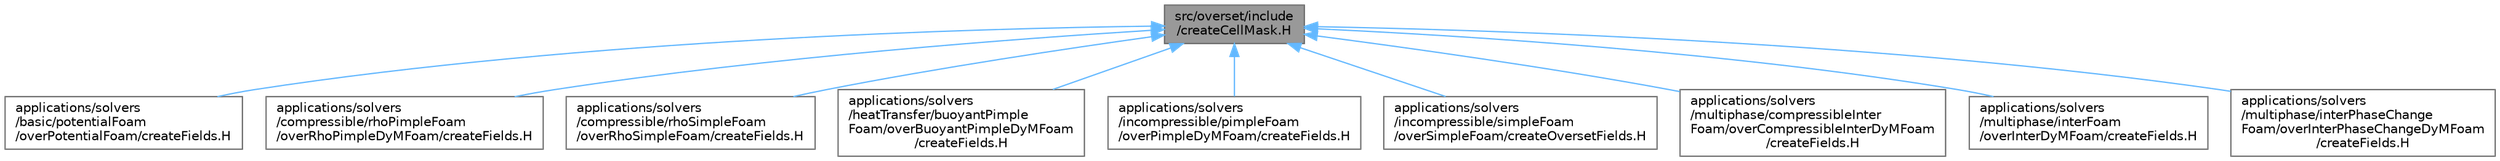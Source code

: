 digraph "src/overset/include/createCellMask.H"
{
 // LATEX_PDF_SIZE
  bgcolor="transparent";
  edge [fontname=Helvetica,fontsize=10,labelfontname=Helvetica,labelfontsize=10];
  node [fontname=Helvetica,fontsize=10,shape=box,height=0.2,width=0.4];
  Node1 [id="Node000001",label="src/overset/include\l/createCellMask.H",height=0.2,width=0.4,color="gray40", fillcolor="grey60", style="filled", fontcolor="black",tooltip="Creates mask for blocked out cells."];
  Node1 -> Node2 [id="edge1_Node000001_Node000002",dir="back",color="steelblue1",style="solid",tooltip=" "];
  Node2 [id="Node000002",label="applications/solvers\l/basic/potentialFoam\l/overPotentialFoam/createFields.H",height=0.2,width=0.4,color="grey40", fillcolor="white", style="filled",URL="$solvers_2basic_2potentialFoam_2overPotentialFoam_2createFields_8H.html",tooltip=" "];
  Node1 -> Node3 [id="edge2_Node000001_Node000003",dir="back",color="steelblue1",style="solid",tooltip=" "];
  Node3 [id="Node000003",label="applications/solvers\l/compressible/rhoPimpleFoam\l/overRhoPimpleDyMFoam/createFields.H",height=0.2,width=0.4,color="grey40", fillcolor="white", style="filled",URL="$solvers_2compressible_2rhoPimpleFoam_2overRhoPimpleDyMFoam_2createFields_8H.html",tooltip=" "];
  Node1 -> Node4 [id="edge3_Node000001_Node000004",dir="back",color="steelblue1",style="solid",tooltip=" "];
  Node4 [id="Node000004",label="applications/solvers\l/compressible/rhoSimpleFoam\l/overRhoSimpleFoam/createFields.H",height=0.2,width=0.4,color="grey40", fillcolor="white", style="filled",URL="$solvers_2compressible_2rhoSimpleFoam_2overRhoSimpleFoam_2createFields_8H.html",tooltip=" "];
  Node1 -> Node5 [id="edge4_Node000001_Node000005",dir="back",color="steelblue1",style="solid",tooltip=" "];
  Node5 [id="Node000005",label="applications/solvers\l/heatTransfer/buoyantPimple\lFoam/overBuoyantPimpleDyMFoam\l/createFields.H",height=0.2,width=0.4,color="grey40", fillcolor="white", style="filled",URL="$solvers_2heatTransfer_2buoyantPimpleFoam_2overBuoyantPimpleDyMFoam_2createFields_8H.html",tooltip=" "];
  Node1 -> Node6 [id="edge5_Node000001_Node000006",dir="back",color="steelblue1",style="solid",tooltip=" "];
  Node6 [id="Node000006",label="applications/solvers\l/incompressible/pimpleFoam\l/overPimpleDyMFoam/createFields.H",height=0.2,width=0.4,color="grey40", fillcolor="white", style="filled",URL="$solvers_2incompressible_2pimpleFoam_2overPimpleDyMFoam_2createFields_8H.html",tooltip=" "];
  Node1 -> Node7 [id="edge6_Node000001_Node000007",dir="back",color="steelblue1",style="solid",tooltip=" "];
  Node7 [id="Node000007",label="applications/solvers\l/incompressible/simpleFoam\l/overSimpleFoam/createOversetFields.H",height=0.2,width=0.4,color="grey40", fillcolor="white", style="filled",URL="$createOversetFields_8H.html",tooltip=" "];
  Node1 -> Node8 [id="edge7_Node000001_Node000008",dir="back",color="steelblue1",style="solid",tooltip=" "];
  Node8 [id="Node000008",label="applications/solvers\l/multiphase/compressibleInter\lFoam/overCompressibleInterDyMFoam\l/createFields.H",height=0.2,width=0.4,color="grey40", fillcolor="white", style="filled",URL="$solvers_2multiphase_2compressibleInterFoam_2overCompressibleInterDyMFoam_2createFields_8H.html",tooltip=" "];
  Node1 -> Node9 [id="edge8_Node000001_Node000009",dir="back",color="steelblue1",style="solid",tooltip=" "];
  Node9 [id="Node000009",label="applications/solvers\l/multiphase/interFoam\l/overInterDyMFoam/createFields.H",height=0.2,width=0.4,color="grey40", fillcolor="white", style="filled",URL="$solvers_2multiphase_2interFoam_2overInterDyMFoam_2createFields_8H.html",tooltip=" "];
  Node1 -> Node10 [id="edge9_Node000001_Node000010",dir="back",color="steelblue1",style="solid",tooltip=" "];
  Node10 [id="Node000010",label="applications/solvers\l/multiphase/interPhaseChange\lFoam/overInterPhaseChangeDyMFoam\l/createFields.H",height=0.2,width=0.4,color="grey40", fillcolor="white", style="filled",URL="$solvers_2multiphase_2interPhaseChangeFoam_2overInterPhaseChangeDyMFoam_2createFields_8H.html",tooltip=" "];
}
